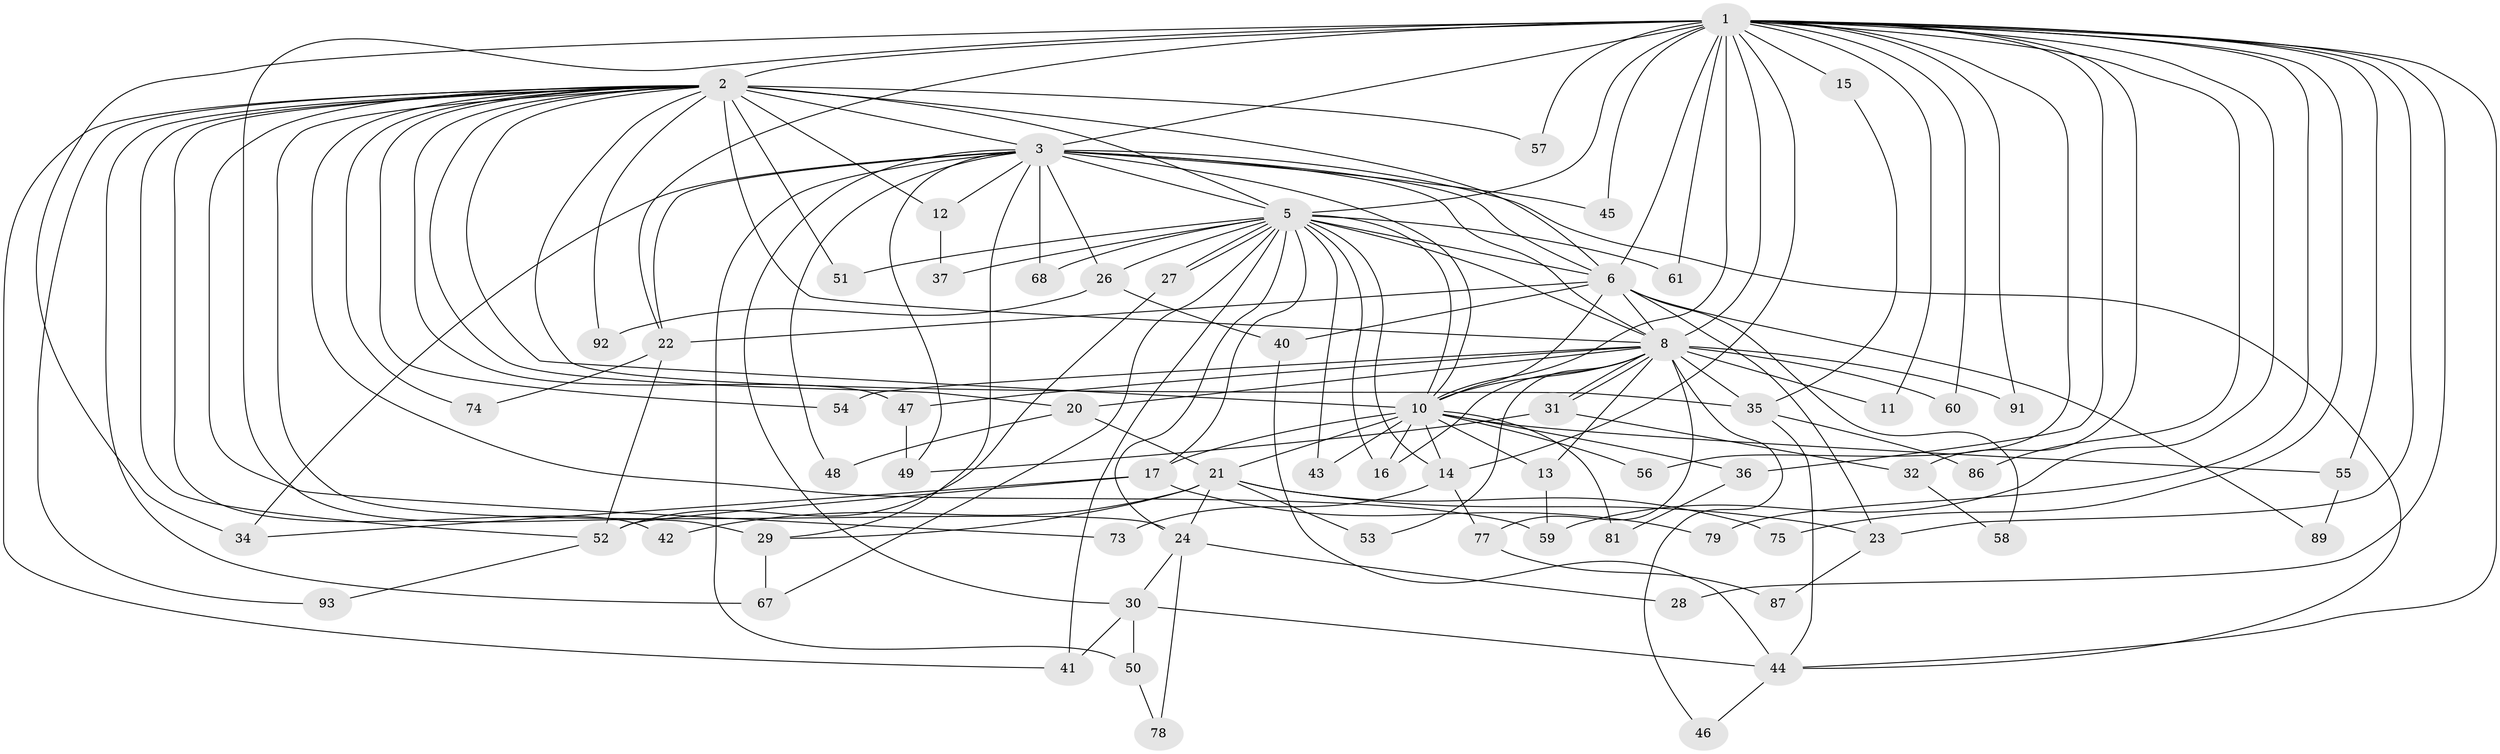 // Generated by graph-tools (version 1.1) at 2025/23/03/03/25 07:23:38]
// undirected, 67 vertices, 157 edges
graph export_dot {
graph [start="1"]
  node [color=gray90,style=filled];
  1 [super="+7"];
  2 [super="+4"];
  3 [super="+19"];
  5 [super="+9"];
  6 [super="+66"];
  8 [super="+38"];
  10 [super="+70"];
  11;
  12;
  13 [super="+82"];
  14 [super="+72"];
  15;
  16 [super="+18"];
  17;
  20;
  21 [super="+33"];
  22 [super="+25"];
  23 [super="+64"];
  24 [super="+63"];
  26 [super="+39"];
  27 [super="+76"];
  28;
  29 [super="+88"];
  30 [super="+83"];
  31;
  32;
  34 [super="+84"];
  35 [super="+65"];
  36;
  37;
  40 [super="+62"];
  41 [super="+90"];
  42;
  43;
  44 [super="+71"];
  45;
  46;
  47;
  48;
  49 [super="+80"];
  50;
  51;
  52 [super="+69"];
  53;
  54;
  55;
  56;
  57;
  58;
  59;
  60;
  61;
  67 [super="+85"];
  68;
  73;
  74;
  75;
  77;
  78;
  79;
  81;
  86;
  87;
  89;
  91;
  92;
  93;
  1 -- 2 [weight=4];
  1 -- 3 [weight=2];
  1 -- 5 [weight=4];
  1 -- 6 [weight=2];
  1 -- 8 [weight=3];
  1 -- 10 [weight=2];
  1 -- 15 [weight=2];
  1 -- 22;
  1 -- 29 [weight=2];
  1 -- 32;
  1 -- 34;
  1 -- 36;
  1 -- 45;
  1 -- 55;
  1 -- 56;
  1 -- 57;
  1 -- 59;
  1 -- 61;
  1 -- 75;
  1 -- 91;
  1 -- 11;
  1 -- 79;
  1 -- 86;
  1 -- 28;
  1 -- 60;
  1 -- 44;
  1 -- 14;
  1 -- 23;
  2 -- 3 [weight=3];
  2 -- 5 [weight=4];
  2 -- 6 [weight=2];
  2 -- 8 [weight=2];
  2 -- 10 [weight=2];
  2 -- 41;
  2 -- 52;
  2 -- 59;
  2 -- 73;
  2 -- 92;
  2 -- 67;
  2 -- 74;
  2 -- 12;
  2 -- 20;
  2 -- 24;
  2 -- 93;
  2 -- 42;
  2 -- 47;
  2 -- 51;
  2 -- 54;
  2 -- 57;
  2 -- 35;
  3 -- 5 [weight=2];
  3 -- 6 [weight=2];
  3 -- 8;
  3 -- 10;
  3 -- 12;
  3 -- 22;
  3 -- 30;
  3 -- 34;
  3 -- 44;
  3 -- 45;
  3 -- 49;
  3 -- 50;
  3 -- 68;
  3 -- 48;
  3 -- 29;
  3 -- 26;
  5 -- 6 [weight=2];
  5 -- 8 [weight=2];
  5 -- 10 [weight=2];
  5 -- 26 [weight=2];
  5 -- 27;
  5 -- 27;
  5 -- 37;
  5 -- 43;
  5 -- 51;
  5 -- 68;
  5 -- 14;
  5 -- 17;
  5 -- 61;
  5 -- 41;
  5 -- 67;
  5 -- 24;
  5 -- 16;
  6 -- 8;
  6 -- 10;
  6 -- 23;
  6 -- 40;
  6 -- 58;
  6 -- 89;
  6 -- 22;
  8 -- 10;
  8 -- 11;
  8 -- 13;
  8 -- 16;
  8 -- 20;
  8 -- 31;
  8 -- 31;
  8 -- 35;
  8 -- 46;
  8 -- 47;
  8 -- 53;
  8 -- 54;
  8 -- 60;
  8 -- 91;
  8 -- 77;
  10 -- 13;
  10 -- 14;
  10 -- 16;
  10 -- 17;
  10 -- 21;
  10 -- 36;
  10 -- 43;
  10 -- 55 [weight=2];
  10 -- 56;
  10 -- 81;
  12 -- 37;
  13 -- 59;
  14 -- 73;
  14 -- 77;
  15 -- 35;
  17 -- 52;
  17 -- 79;
  17 -- 34;
  20 -- 21;
  20 -- 48;
  21 -- 23;
  21 -- 24;
  21 -- 42;
  21 -- 53;
  21 -- 75;
  21 -- 29;
  22 -- 74;
  22 -- 52;
  23 -- 87;
  24 -- 28;
  24 -- 30;
  24 -- 78;
  26 -- 40;
  26 -- 92;
  27 -- 52;
  29 -- 67;
  30 -- 41;
  30 -- 50;
  30 -- 44;
  31 -- 32;
  31 -- 49;
  32 -- 58;
  35 -- 44;
  35 -- 86;
  36 -- 81;
  40 -- 44;
  44 -- 46;
  47 -- 49;
  50 -- 78;
  52 -- 93;
  55 -- 89;
  77 -- 87;
}

